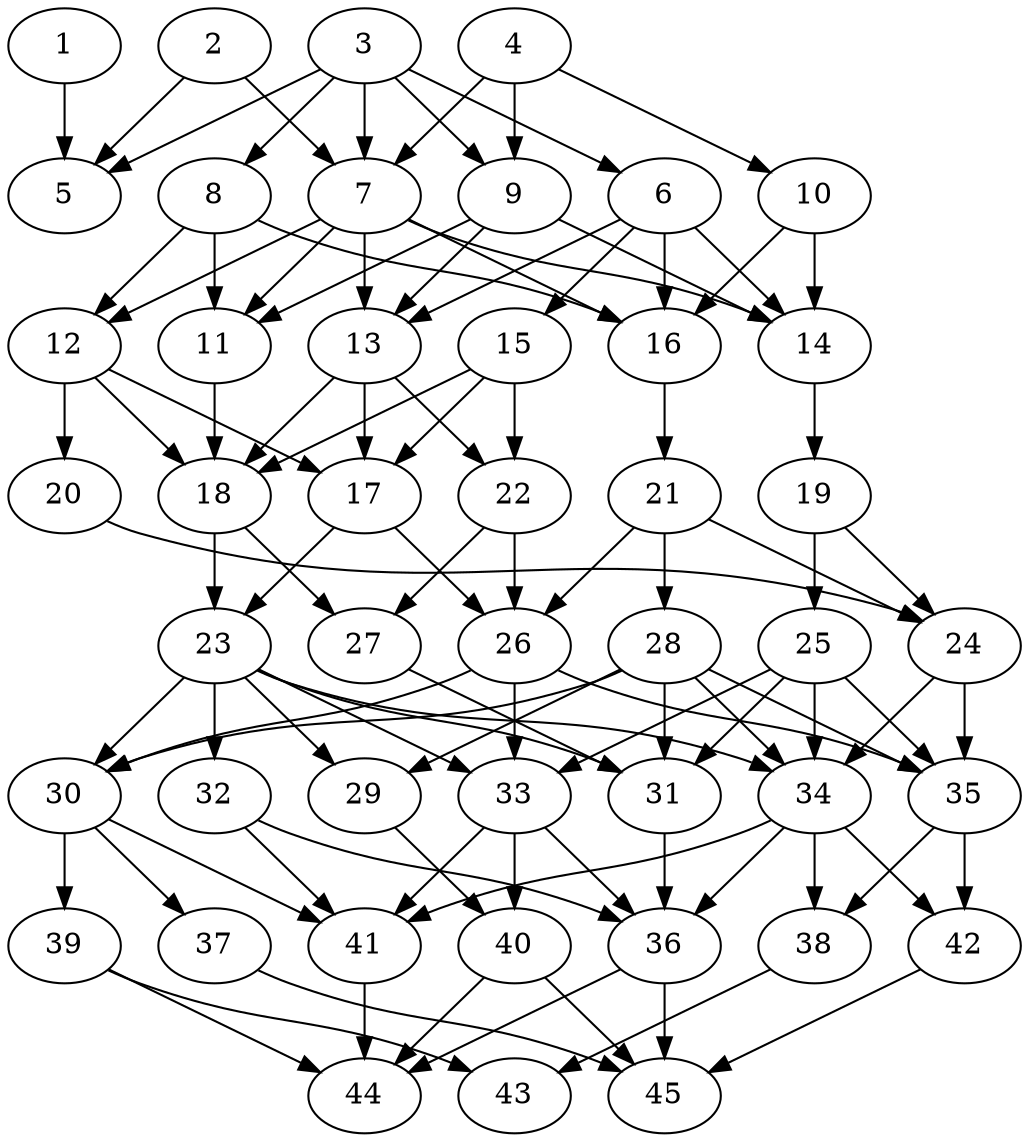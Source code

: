 // DAG automatically generated by daggen at Thu Oct  3 14:07:25 2019
// ./daggen --dot -n 45 --ccr 0.5 --fat 0.5 --regular 0.7 --density 0.6 --mindata 5242880 --maxdata 52428800 
digraph G {
  1 [size="57591808", alpha="0.12", expect_size="28795904"] 
  1 -> 5 [size ="28795904"]
  2 [size="53424128", alpha="0.18", expect_size="26712064"] 
  2 -> 5 [size ="26712064"]
  2 -> 7 [size ="26712064"]
  3 [size="30984192", alpha="0.10", expect_size="15492096"] 
  3 -> 5 [size ="15492096"]
  3 -> 6 [size ="15492096"]
  3 -> 7 [size ="15492096"]
  3 -> 8 [size ="15492096"]
  3 -> 9 [size ="15492096"]
  4 [size="82319360", alpha="0.18", expect_size="41159680"] 
  4 -> 7 [size ="41159680"]
  4 -> 9 [size ="41159680"]
  4 -> 10 [size ="41159680"]
  5 [size="34439168", alpha="0.08", expect_size="17219584"] 
  6 [size="98760704", alpha="0.03", expect_size="49380352"] 
  6 -> 13 [size ="49380352"]
  6 -> 14 [size ="49380352"]
  6 -> 15 [size ="49380352"]
  6 -> 16 [size ="49380352"]
  7 [size="74299392", alpha="0.18", expect_size="37149696"] 
  7 -> 11 [size ="37149696"]
  7 -> 12 [size ="37149696"]
  7 -> 13 [size ="37149696"]
  7 -> 14 [size ="37149696"]
  7 -> 16 [size ="37149696"]
  8 [size="47935488", alpha="0.01", expect_size="23967744"] 
  8 -> 11 [size ="23967744"]
  8 -> 12 [size ="23967744"]
  8 -> 16 [size ="23967744"]
  9 [size="25556992", alpha="0.14", expect_size="12778496"] 
  9 -> 11 [size ="12778496"]
  9 -> 13 [size ="12778496"]
  9 -> 14 [size ="12778496"]
  10 [size="86063104", alpha="0.12", expect_size="43031552"] 
  10 -> 14 [size ="43031552"]
  10 -> 16 [size ="43031552"]
  11 [size="80068608", alpha="0.18", expect_size="40034304"] 
  11 -> 18 [size ="40034304"]
  12 [size="41588736", alpha="0.00", expect_size="20794368"] 
  12 -> 17 [size ="20794368"]
  12 -> 18 [size ="20794368"]
  12 -> 20 [size ="20794368"]
  13 [size="30679040", alpha="0.08", expect_size="15339520"] 
  13 -> 17 [size ="15339520"]
  13 -> 18 [size ="15339520"]
  13 -> 22 [size ="15339520"]
  14 [size="78620672", alpha="0.13", expect_size="39310336"] 
  14 -> 19 [size ="39310336"]
  15 [size="68368384", alpha="0.14", expect_size="34184192"] 
  15 -> 17 [size ="34184192"]
  15 -> 18 [size ="34184192"]
  15 -> 22 [size ="34184192"]
  16 [size="11255808", alpha="0.03", expect_size="5627904"] 
  16 -> 21 [size ="5627904"]
  17 [size="26906624", alpha="0.10", expect_size="13453312"] 
  17 -> 23 [size ="13453312"]
  17 -> 26 [size ="13453312"]
  18 [size="18907136", alpha="0.12", expect_size="9453568"] 
  18 -> 23 [size ="9453568"]
  18 -> 27 [size ="9453568"]
  19 [size="23916544", alpha="0.08", expect_size="11958272"] 
  19 -> 24 [size ="11958272"]
  19 -> 25 [size ="11958272"]
  20 [size="91600896", alpha="0.00", expect_size="45800448"] 
  20 -> 24 [size ="45800448"]
  21 [size="55488512", alpha="0.02", expect_size="27744256"] 
  21 -> 24 [size ="27744256"]
  21 -> 26 [size ="27744256"]
  21 -> 28 [size ="27744256"]
  22 [size="44001280", alpha="0.13", expect_size="22000640"] 
  22 -> 26 [size ="22000640"]
  22 -> 27 [size ="22000640"]
  23 [size="45619200", alpha="0.09", expect_size="22809600"] 
  23 -> 29 [size ="22809600"]
  23 -> 30 [size ="22809600"]
  23 -> 31 [size ="22809600"]
  23 -> 32 [size ="22809600"]
  23 -> 33 [size ="22809600"]
  23 -> 34 [size ="22809600"]
  24 [size="85524480", alpha="0.20", expect_size="42762240"] 
  24 -> 34 [size ="42762240"]
  24 -> 35 [size ="42762240"]
  25 [size="50958336", alpha="0.15", expect_size="25479168"] 
  25 -> 31 [size ="25479168"]
  25 -> 33 [size ="25479168"]
  25 -> 34 [size ="25479168"]
  25 -> 35 [size ="25479168"]
  26 [size="20566016", alpha="0.10", expect_size="10283008"] 
  26 -> 30 [size ="10283008"]
  26 -> 33 [size ="10283008"]
  26 -> 35 [size ="10283008"]
  27 [size="36904960", alpha="0.18", expect_size="18452480"] 
  27 -> 31 [size ="18452480"]
  28 [size="85555200", alpha="0.14", expect_size="42777600"] 
  28 -> 29 [size ="42777600"]
  28 -> 30 [size ="42777600"]
  28 -> 31 [size ="42777600"]
  28 -> 34 [size ="42777600"]
  28 -> 35 [size ="42777600"]
  29 [size="48850944", alpha="0.13", expect_size="24425472"] 
  29 -> 40 [size ="24425472"]
  30 [size="87957504", alpha="0.08", expect_size="43978752"] 
  30 -> 37 [size ="43978752"]
  30 -> 39 [size ="43978752"]
  30 -> 41 [size ="43978752"]
  31 [size="89526272", alpha="0.18", expect_size="44763136"] 
  31 -> 36 [size ="44763136"]
  32 [size="100661248", alpha="0.15", expect_size="50330624"] 
  32 -> 36 [size ="50330624"]
  32 -> 41 [size ="50330624"]
  33 [size="69933056", alpha="0.15", expect_size="34966528"] 
  33 -> 36 [size ="34966528"]
  33 -> 40 [size ="34966528"]
  33 -> 41 [size ="34966528"]
  34 [size="17838080", alpha="0.11", expect_size="8919040"] 
  34 -> 36 [size ="8919040"]
  34 -> 38 [size ="8919040"]
  34 -> 41 [size ="8919040"]
  34 -> 42 [size ="8919040"]
  35 [size="16211968", alpha="0.18", expect_size="8105984"] 
  35 -> 38 [size ="8105984"]
  35 -> 42 [size ="8105984"]
  36 [size="89008128", alpha="0.06", expect_size="44504064"] 
  36 -> 44 [size ="44504064"]
  36 -> 45 [size ="44504064"]
  37 [size="41388032", alpha="0.17", expect_size="20694016"] 
  37 -> 45 [size ="20694016"]
  38 [size="31537152", alpha="0.10", expect_size="15768576"] 
  38 -> 43 [size ="15768576"]
  39 [size="96905216", alpha="0.05", expect_size="48452608"] 
  39 -> 43 [size ="48452608"]
  39 -> 44 [size ="48452608"]
  40 [size="63821824", alpha="0.18", expect_size="31910912"] 
  40 -> 44 [size ="31910912"]
  40 -> 45 [size ="31910912"]
  41 [size="102238208", alpha="0.01", expect_size="51119104"] 
  41 -> 44 [size ="51119104"]
  42 [size="92991488", alpha="0.10", expect_size="46495744"] 
  42 -> 45 [size ="46495744"]
  43 [size="67186688", alpha="0.07", expect_size="33593344"] 
  44 [size="45019136", alpha="0.00", expect_size="22509568"] 
  45 [size="94623744", alpha="0.02", expect_size="47311872"] 
}
